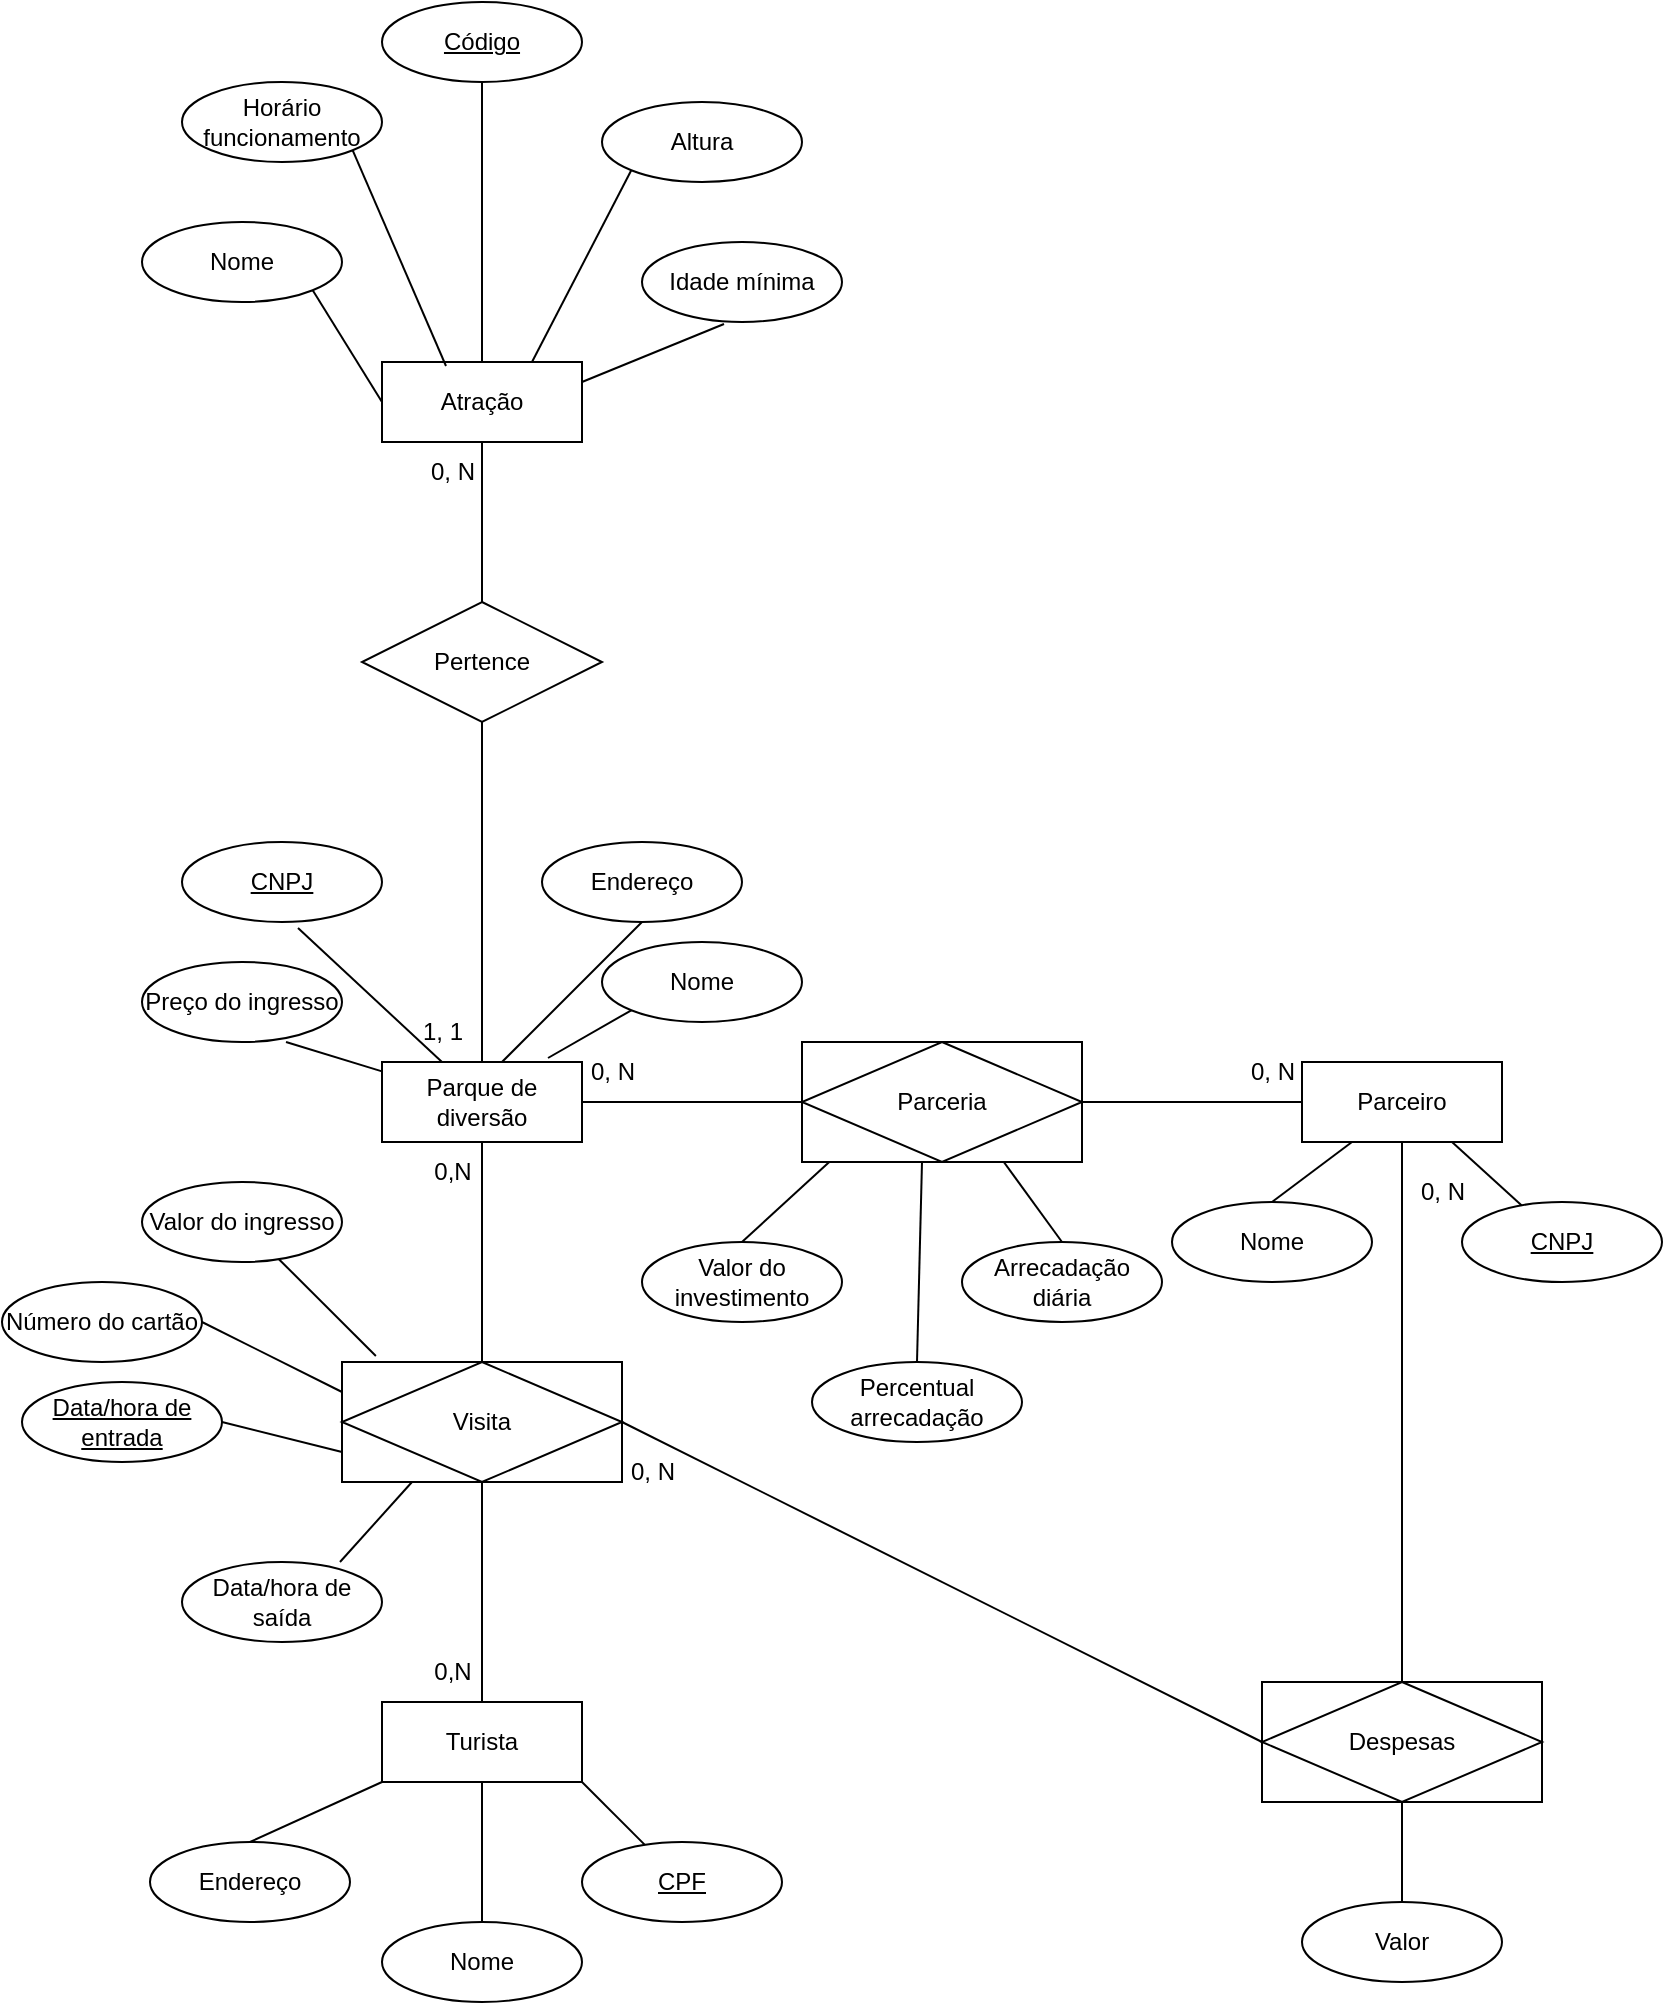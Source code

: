 <mxfile version="20.5.1" type="github">
  <diagram id="ZYkeduv5X5LQzHFZs05k" name="Página-1">
    <mxGraphModel dx="1102" dy="1751" grid="1" gridSize="10" guides="1" tooltips="1" connect="1" arrows="1" fold="1" page="1" pageScale="1" pageWidth="827" pageHeight="1169" math="0" shadow="0">
      <root>
        <mxCell id="0" />
        <mxCell id="1" parent="0" />
        <mxCell id="TOGXgayF-nrnIG1DAqdI-1" value="Parque de diversão" style="whiteSpace=wrap;html=1;align=center;" vertex="1" parent="1">
          <mxGeometry x="350" y="210" width="100" height="40" as="geometry" />
        </mxCell>
        <mxCell id="TOGXgayF-nrnIG1DAqdI-2" value="Nome" style="ellipse;whiteSpace=wrap;html=1;align=center;" vertex="1" parent="1">
          <mxGeometry x="460" y="150" width="100" height="40" as="geometry" />
        </mxCell>
        <mxCell id="TOGXgayF-nrnIG1DAqdI-3" value="Preço do ingresso" style="ellipse;whiteSpace=wrap;html=1;align=center;" vertex="1" parent="1">
          <mxGeometry x="230" y="160" width="100" height="40" as="geometry" />
        </mxCell>
        <mxCell id="TOGXgayF-nrnIG1DAqdI-4" value="Endereço" style="ellipse;whiteSpace=wrap;html=1;align=center;" vertex="1" parent="1">
          <mxGeometry x="430" y="100" width="100" height="40" as="geometry" />
        </mxCell>
        <mxCell id="TOGXgayF-nrnIG1DAqdI-5" value="" style="endArrow=none;html=1;rounded=0;exitX=0.5;exitY=1;exitDx=0;exitDy=0;entryX=0.6;entryY=0;entryDx=0;entryDy=0;entryPerimeter=0;" edge="1" parent="1" source="TOGXgayF-nrnIG1DAqdI-4" target="TOGXgayF-nrnIG1DAqdI-1">
          <mxGeometry relative="1" as="geometry">
            <mxPoint x="330" y="290" as="sourcePoint" />
            <mxPoint x="490" y="290" as="targetPoint" />
          </mxGeometry>
        </mxCell>
        <mxCell id="TOGXgayF-nrnIG1DAqdI-6" value="" style="endArrow=none;html=1;rounded=0;exitX=0.72;exitY=1;exitDx=0;exitDy=0;exitPerimeter=0;" edge="1" parent="1" source="TOGXgayF-nrnIG1DAqdI-3" target="TOGXgayF-nrnIG1DAqdI-1">
          <mxGeometry relative="1" as="geometry">
            <mxPoint x="330" y="290" as="sourcePoint" />
            <mxPoint x="490" y="290" as="targetPoint" />
          </mxGeometry>
        </mxCell>
        <mxCell id="TOGXgayF-nrnIG1DAqdI-7" value="" style="endArrow=none;html=1;rounded=0;exitX=0;exitY=1;exitDx=0;exitDy=0;entryX=0.83;entryY=-0.05;entryDx=0;entryDy=0;entryPerimeter=0;" edge="1" parent="1" source="TOGXgayF-nrnIG1DAqdI-2" target="TOGXgayF-nrnIG1DAqdI-1">
          <mxGeometry relative="1" as="geometry">
            <mxPoint x="420" y="170" as="sourcePoint" />
            <mxPoint x="390.571" y="220" as="targetPoint" />
          </mxGeometry>
        </mxCell>
        <mxCell id="TOGXgayF-nrnIG1DAqdI-9" value="" style="endArrow=none;html=1;rounded=0;exitX=1;exitY=0.5;exitDx=0;exitDy=0;entryX=0;entryY=0.5;entryDx=0;entryDy=0;" edge="1" parent="1" source="TOGXgayF-nrnIG1DAqdI-1" target="TOGXgayF-nrnIG1DAqdI-33">
          <mxGeometry relative="1" as="geometry">
            <mxPoint x="330" y="300" as="sourcePoint" />
            <mxPoint x="550" y="230" as="targetPoint" />
          </mxGeometry>
        </mxCell>
        <mxCell id="TOGXgayF-nrnIG1DAqdI-12" value="Parceiro" style="whiteSpace=wrap;html=1;align=center;" vertex="1" parent="1">
          <mxGeometry x="810" y="210" width="100" height="40" as="geometry" />
        </mxCell>
        <mxCell id="TOGXgayF-nrnIG1DAqdI-13" value="" style="endArrow=none;html=1;rounded=0;exitX=1;exitY=0.5;exitDx=0;exitDy=0;entryX=0;entryY=0.5;entryDx=0;entryDy=0;" edge="1" parent="1" source="TOGXgayF-nrnIG1DAqdI-33" target="TOGXgayF-nrnIG1DAqdI-12">
          <mxGeometry relative="1" as="geometry">
            <mxPoint x="680" y="230" as="sourcePoint" />
            <mxPoint x="700" y="230" as="targetPoint" />
          </mxGeometry>
        </mxCell>
        <mxCell id="TOGXgayF-nrnIG1DAqdI-16" value="0, N" style="text;html=1;align=center;verticalAlign=middle;resizable=0;points=[];autosize=1;strokeColor=none;fillColor=none;" vertex="1" parent="1">
          <mxGeometry x="770" y="200" width="50" height="30" as="geometry" />
        </mxCell>
        <mxCell id="TOGXgayF-nrnIG1DAqdI-17" value="0, N" style="text;html=1;align=center;verticalAlign=middle;resizable=0;points=[];autosize=1;strokeColor=none;fillColor=none;" vertex="1" parent="1">
          <mxGeometry x="440" y="200" width="50" height="30" as="geometry" />
        </mxCell>
        <mxCell id="TOGXgayF-nrnIG1DAqdI-18" value="Nome" style="ellipse;whiteSpace=wrap;html=1;align=center;" vertex="1" parent="1">
          <mxGeometry x="745" y="280" width="100" height="40" as="geometry" />
        </mxCell>
        <mxCell id="TOGXgayF-nrnIG1DAqdI-20" value="CNPJ" style="ellipse;whiteSpace=wrap;html=1;align=center;fontStyle=4;" vertex="1" parent="1">
          <mxGeometry x="890" y="280" width="100" height="40" as="geometry" />
        </mxCell>
        <mxCell id="TOGXgayF-nrnIG1DAqdI-21" value="" style="endArrow=none;html=1;rounded=0;exitX=0.5;exitY=0;exitDx=0;exitDy=0;entryX=0.25;entryY=1;entryDx=0;entryDy=0;" edge="1" parent="1" source="TOGXgayF-nrnIG1DAqdI-18" target="TOGXgayF-nrnIG1DAqdI-12">
          <mxGeometry relative="1" as="geometry">
            <mxPoint x="700" y="270" as="sourcePoint" />
            <mxPoint x="860" y="270" as="targetPoint" />
          </mxGeometry>
        </mxCell>
        <mxCell id="TOGXgayF-nrnIG1DAqdI-22" value="" style="endArrow=none;html=1;rounded=0;entryX=0.75;entryY=1;entryDx=0;entryDy=0;" edge="1" parent="1" source="TOGXgayF-nrnIG1DAqdI-20" target="TOGXgayF-nrnIG1DAqdI-12">
          <mxGeometry relative="1" as="geometry">
            <mxPoint x="710" y="290" as="sourcePoint" />
            <mxPoint x="745" y="260" as="targetPoint" />
          </mxGeometry>
        </mxCell>
        <mxCell id="TOGXgayF-nrnIG1DAqdI-23" value="Valor do investimento" style="ellipse;whiteSpace=wrap;html=1;align=center;" vertex="1" parent="1">
          <mxGeometry x="480" y="300" width="100" height="40" as="geometry" />
        </mxCell>
        <mxCell id="TOGXgayF-nrnIG1DAqdI-24" value="Percentual arrecadação" style="ellipse;whiteSpace=wrap;html=1;align=center;" vertex="1" parent="1">
          <mxGeometry x="565" y="360" width="105" height="40" as="geometry" />
        </mxCell>
        <mxCell id="TOGXgayF-nrnIG1DAqdI-25" value="Arrecadação diária" style="ellipse;whiteSpace=wrap;html=1;align=center;" vertex="1" parent="1">
          <mxGeometry x="640" y="300" width="100" height="40" as="geometry" />
        </mxCell>
        <mxCell id="TOGXgayF-nrnIG1DAqdI-26" value="" style="endArrow=none;html=1;rounded=0;exitX=0.5;exitY=0;exitDx=0;exitDy=0;entryX=0.5;entryY=1;entryDx=0;entryDy=0;" edge="1" parent="1" source="TOGXgayF-nrnIG1DAqdI-24">
          <mxGeometry relative="1" as="geometry">
            <mxPoint x="650" y="370" as="sourcePoint" />
            <mxPoint x="620" y="260" as="targetPoint" />
          </mxGeometry>
        </mxCell>
        <mxCell id="TOGXgayF-nrnIG1DAqdI-27" value="" style="endArrow=none;html=1;rounded=0;exitX=0;exitY=1;exitDx=0;exitDy=0;entryX=0.5;entryY=0;entryDx=0;entryDy=0;" edge="1" parent="1" target="TOGXgayF-nrnIG1DAqdI-23">
          <mxGeometry relative="1" as="geometry">
            <mxPoint x="590" y="245" as="sourcePoint" />
            <mxPoint x="630" y="270" as="targetPoint" />
          </mxGeometry>
        </mxCell>
        <mxCell id="TOGXgayF-nrnIG1DAqdI-28" value="" style="endArrow=none;html=1;rounded=0;exitX=1;exitY=1;exitDx=0;exitDy=0;entryX=0.5;entryY=0;entryDx=0;entryDy=0;" edge="1" parent="1" target="TOGXgayF-nrnIG1DAqdI-25">
          <mxGeometry relative="1" as="geometry">
            <mxPoint x="650" y="245" as="sourcePoint" />
            <mxPoint x="610" y="315" as="targetPoint" />
          </mxGeometry>
        </mxCell>
        <mxCell id="TOGXgayF-nrnIG1DAqdI-30" value="" style="endArrow=none;html=1;rounded=0;exitX=0.5;exitY=1;exitDx=0;exitDy=0;entryX=0.5;entryY=0;entryDx=0;entryDy=0;entryPerimeter=0;" edge="1" parent="1" source="TOGXgayF-nrnIG1DAqdI-1" target="TOGXgayF-nrnIG1DAqdI-36">
          <mxGeometry relative="1" as="geometry">
            <mxPoint x="340" y="370" as="sourcePoint" />
            <mxPoint x="400" y="360" as="targetPoint" />
          </mxGeometry>
        </mxCell>
        <mxCell id="TOGXgayF-nrnIG1DAqdI-31" value="Turista" style="whiteSpace=wrap;html=1;align=center;" vertex="1" parent="1">
          <mxGeometry x="350" y="530" width="100" height="40" as="geometry" />
        </mxCell>
        <mxCell id="TOGXgayF-nrnIG1DAqdI-32" value="" style="endArrow=none;html=1;rounded=0;exitX=0.5;exitY=1;exitDx=0;exitDy=0;entryX=0.5;entryY=0;entryDx=0;entryDy=0;" edge="1" parent="1" source="TOGXgayF-nrnIG1DAqdI-36" target="TOGXgayF-nrnIG1DAqdI-31">
          <mxGeometry relative="1" as="geometry">
            <mxPoint x="400" y="420" as="sourcePoint" />
            <mxPoint x="540" y="370" as="targetPoint" />
          </mxGeometry>
        </mxCell>
        <mxCell id="TOGXgayF-nrnIG1DAqdI-33" value="Parceria" style="shape=associativeEntity;whiteSpace=wrap;html=1;align=center;" vertex="1" parent="1">
          <mxGeometry x="560" y="200" width="140" height="60" as="geometry" />
        </mxCell>
        <mxCell id="TOGXgayF-nrnIG1DAqdI-35" value="0,N" style="text;html=1;align=center;verticalAlign=middle;resizable=0;points=[];autosize=1;strokeColor=none;fillColor=none;" vertex="1" parent="1">
          <mxGeometry x="365" y="500" width="40" height="30" as="geometry" />
        </mxCell>
        <mxCell id="TOGXgayF-nrnIG1DAqdI-36" value="Visita" style="shape=associativeEntity;whiteSpace=wrap;html=1;align=center;" vertex="1" parent="1">
          <mxGeometry x="330" y="360" width="140" height="60" as="geometry" />
        </mxCell>
        <mxCell id="TOGXgayF-nrnIG1DAqdI-37" value="0,N" style="text;html=1;align=center;verticalAlign=middle;resizable=0;points=[];autosize=1;strokeColor=none;fillColor=none;" vertex="1" parent="1">
          <mxGeometry x="365" y="250" width="40" height="30" as="geometry" />
        </mxCell>
        <mxCell id="TOGXgayF-nrnIG1DAqdI-38" value="CNPJ" style="ellipse;whiteSpace=wrap;html=1;align=center;fontStyle=4;" vertex="1" parent="1">
          <mxGeometry x="250" y="100" width="100" height="40" as="geometry" />
        </mxCell>
        <mxCell id="TOGXgayF-nrnIG1DAqdI-39" value="" style="endArrow=none;html=1;rounded=0;exitX=0.58;exitY=1.075;exitDx=0;exitDy=0;exitPerimeter=0;" edge="1" parent="1" source="TOGXgayF-nrnIG1DAqdI-38">
          <mxGeometry relative="1" as="geometry">
            <mxPoint x="460" y="110" as="sourcePoint" />
            <mxPoint x="380" y="210" as="targetPoint" />
          </mxGeometry>
        </mxCell>
        <mxCell id="TOGXgayF-nrnIG1DAqdI-40" value="CPF" style="ellipse;whiteSpace=wrap;html=1;align=center;fontStyle=4;" vertex="1" parent="1">
          <mxGeometry x="450" y="600" width="100" height="40" as="geometry" />
        </mxCell>
        <mxCell id="TOGXgayF-nrnIG1DAqdI-41" value="Nome" style="ellipse;whiteSpace=wrap;html=1;align=center;" vertex="1" parent="1">
          <mxGeometry x="350" y="640" width="100" height="40" as="geometry" />
        </mxCell>
        <mxCell id="TOGXgayF-nrnIG1DAqdI-42" value="Endereço" style="ellipse;whiteSpace=wrap;html=1;align=center;" vertex="1" parent="1">
          <mxGeometry x="234" y="600" width="100" height="40" as="geometry" />
        </mxCell>
        <mxCell id="TOGXgayF-nrnIG1DAqdI-43" value="" style="endArrow=none;html=1;rounded=0;exitX=0.5;exitY=0;exitDx=0;exitDy=0;entryX=0;entryY=1;entryDx=0;entryDy=0;" edge="1" parent="1" source="TOGXgayF-nrnIG1DAqdI-42" target="TOGXgayF-nrnIG1DAqdI-31">
          <mxGeometry relative="1" as="geometry">
            <mxPoint x="340" y="490" as="sourcePoint" />
            <mxPoint x="500" y="490" as="targetPoint" />
          </mxGeometry>
        </mxCell>
        <mxCell id="TOGXgayF-nrnIG1DAqdI-44" value="" style="endArrow=none;html=1;rounded=0;exitX=0.5;exitY=0;exitDx=0;exitDy=0;entryX=0.5;entryY=1;entryDx=0;entryDy=0;" edge="1" parent="1" source="TOGXgayF-nrnIG1DAqdI-41" target="TOGXgayF-nrnIG1DAqdI-31">
          <mxGeometry relative="1" as="geometry">
            <mxPoint x="294" y="610" as="sourcePoint" />
            <mxPoint x="360" y="580" as="targetPoint" />
          </mxGeometry>
        </mxCell>
        <mxCell id="TOGXgayF-nrnIG1DAqdI-45" value="" style="endArrow=none;html=1;rounded=0;entryX=1;entryY=1;entryDx=0;entryDy=0;" edge="1" parent="1" source="TOGXgayF-nrnIG1DAqdI-40" target="TOGXgayF-nrnIG1DAqdI-31">
          <mxGeometry relative="1" as="geometry">
            <mxPoint x="410" y="650" as="sourcePoint" />
            <mxPoint x="410" y="580" as="targetPoint" />
          </mxGeometry>
        </mxCell>
        <mxCell id="TOGXgayF-nrnIG1DAqdI-47" value="Data/hora de saída" style="ellipse;whiteSpace=wrap;html=1;align=center;" vertex="1" parent="1">
          <mxGeometry x="250" y="460" width="100" height="40" as="geometry" />
        </mxCell>
        <mxCell id="TOGXgayF-nrnIG1DAqdI-49" value="" style="endArrow=none;html=1;rounded=0;entryX=0.25;entryY=1;entryDx=0;entryDy=0;exitX=0.79;exitY=0;exitDx=0;exitDy=0;exitPerimeter=0;" edge="1" parent="1" source="TOGXgayF-nrnIG1DAqdI-47" target="TOGXgayF-nrnIG1DAqdI-36">
          <mxGeometry relative="1" as="geometry">
            <mxPoint x="284" y="445" as="sourcePoint" />
            <mxPoint x="360" y="430" as="targetPoint" />
          </mxGeometry>
        </mxCell>
        <mxCell id="TOGXgayF-nrnIG1DAqdI-50" value="" style="endArrow=none;html=1;rounded=0;entryX=0;entryY=0.75;entryDx=0;entryDy=0;exitX=1;exitY=0.5;exitDx=0;exitDy=0;exitPerimeter=0;" edge="1" parent="1" source="TOGXgayF-nrnIG1DAqdI-86" target="TOGXgayF-nrnIG1DAqdI-36">
          <mxGeometry relative="1" as="geometry">
            <mxPoint x="270" y="390" as="sourcePoint" />
            <mxPoint x="330" y="358" as="targetPoint" />
          </mxGeometry>
        </mxCell>
        <mxCell id="TOGXgayF-nrnIG1DAqdI-51" value="Número do cartão" style="ellipse;whiteSpace=wrap;html=1;align=center;" vertex="1" parent="1">
          <mxGeometry x="160" y="320" width="100" height="40" as="geometry" />
        </mxCell>
        <mxCell id="TOGXgayF-nrnIG1DAqdI-52" value="Valor do ingresso" style="ellipse;whiteSpace=wrap;html=1;align=center;" vertex="1" parent="1">
          <mxGeometry x="230" y="270" width="100" height="40" as="geometry" />
        </mxCell>
        <mxCell id="TOGXgayF-nrnIG1DAqdI-53" value="" style="endArrow=none;html=1;rounded=0;exitX=1;exitY=0.5;exitDx=0;exitDy=0;entryX=0;entryY=0.25;entryDx=0;entryDy=0;" edge="1" parent="1" source="TOGXgayF-nrnIG1DAqdI-51" target="TOGXgayF-nrnIG1DAqdI-36">
          <mxGeometry relative="1" as="geometry">
            <mxPoint x="280" y="410" as="sourcePoint" />
            <mxPoint x="340" y="415" as="targetPoint" />
          </mxGeometry>
        </mxCell>
        <mxCell id="TOGXgayF-nrnIG1DAqdI-54" value="" style="endArrow=none;html=1;rounded=0;entryX=0.121;entryY=-0.05;entryDx=0;entryDy=0;entryPerimeter=0;" edge="1" parent="1" source="TOGXgayF-nrnIG1DAqdI-52" target="TOGXgayF-nrnIG1DAqdI-36">
          <mxGeometry relative="1" as="geometry">
            <mxPoint x="270" y="350" as="sourcePoint" />
            <mxPoint x="340" y="385" as="targetPoint" />
          </mxGeometry>
        </mxCell>
        <mxCell id="TOGXgayF-nrnIG1DAqdI-56" value="Despesas" style="shape=associativeEntity;whiteSpace=wrap;html=1;align=center;" vertex="1" parent="1">
          <mxGeometry x="790" y="520" width="140" height="60" as="geometry" />
        </mxCell>
        <mxCell id="TOGXgayF-nrnIG1DAqdI-58" value="" style="endArrow=none;html=1;rounded=0;exitX=0.5;exitY=1;exitDx=0;exitDy=0;entryX=0.5;entryY=0;entryDx=0;entryDy=0;" edge="1" parent="1" source="TOGXgayF-nrnIG1DAqdI-12" target="TOGXgayF-nrnIG1DAqdI-56">
          <mxGeometry relative="1" as="geometry">
            <mxPoint x="670" y="480" as="sourcePoint" />
            <mxPoint x="830" y="480" as="targetPoint" />
          </mxGeometry>
        </mxCell>
        <mxCell id="TOGXgayF-nrnIG1DAqdI-59" value="Valor" style="ellipse;whiteSpace=wrap;html=1;align=center;" vertex="1" parent="1">
          <mxGeometry x="810" y="630" width="100" height="40" as="geometry" />
        </mxCell>
        <mxCell id="TOGXgayF-nrnIG1DAqdI-60" value="" style="endArrow=none;html=1;rounded=0;exitX=0.5;exitY=1;exitDx=0;exitDy=0;entryX=0.5;entryY=0;entryDx=0;entryDy=0;" edge="1" parent="1" source="TOGXgayF-nrnIG1DAqdI-56" target="TOGXgayF-nrnIG1DAqdI-59">
          <mxGeometry relative="1" as="geometry">
            <mxPoint x="670" y="490" as="sourcePoint" />
            <mxPoint x="830" y="490" as="targetPoint" />
          </mxGeometry>
        </mxCell>
        <mxCell id="TOGXgayF-nrnIG1DAqdI-62" value="0, N" style="text;html=1;align=center;verticalAlign=middle;resizable=0;points=[];autosize=1;strokeColor=none;fillColor=none;" vertex="1" parent="1">
          <mxGeometry x="855" y="260" width="50" height="30" as="geometry" />
        </mxCell>
        <mxCell id="TOGXgayF-nrnIG1DAqdI-63" value="0, N" style="text;html=1;align=center;verticalAlign=middle;resizable=0;points=[];autosize=1;strokeColor=none;fillColor=none;" vertex="1" parent="1">
          <mxGeometry x="460" y="400" width="50" height="30" as="geometry" />
        </mxCell>
        <mxCell id="TOGXgayF-nrnIG1DAqdI-65" value="Pertence" style="shape=rhombus;perimeter=rhombusPerimeter;whiteSpace=wrap;html=1;align=center;" vertex="1" parent="1">
          <mxGeometry x="340" y="-20" width="120" height="60" as="geometry" />
        </mxCell>
        <mxCell id="TOGXgayF-nrnIG1DAqdI-66" value="" style="endArrow=none;html=1;rounded=0;entryX=0.5;entryY=1;entryDx=0;entryDy=0;startArrow=none;exitX=1;exitY=1;exitDx=0;exitDy=0;exitPerimeter=0;" edge="1" parent="1" source="TOGXgayF-nrnIG1DAqdI-82" target="TOGXgayF-nrnIG1DAqdI-65">
          <mxGeometry relative="1" as="geometry">
            <mxPoint x="400" y="220" as="sourcePoint" />
            <mxPoint x="700" y="190" as="targetPoint" />
          </mxGeometry>
        </mxCell>
        <mxCell id="TOGXgayF-nrnIG1DAqdI-67" value="Atração" style="whiteSpace=wrap;html=1;align=center;" vertex="1" parent="1">
          <mxGeometry x="350" y="-140" width="100" height="40" as="geometry" />
        </mxCell>
        <mxCell id="TOGXgayF-nrnIG1DAqdI-69" value="" style="endArrow=none;html=1;rounded=0;exitX=0.5;exitY=0;exitDx=0;exitDy=0;entryX=0.5;entryY=1;entryDx=0;entryDy=0;" edge="1" parent="1" source="TOGXgayF-nrnIG1DAqdI-65" target="TOGXgayF-nrnIG1DAqdI-67">
          <mxGeometry relative="1" as="geometry">
            <mxPoint x="540" y="-10" as="sourcePoint" />
            <mxPoint x="700" y="-10" as="targetPoint" />
          </mxGeometry>
        </mxCell>
        <mxCell id="TOGXgayF-nrnIG1DAqdI-70" value="Nome" style="ellipse;whiteSpace=wrap;html=1;align=center;" vertex="1" parent="1">
          <mxGeometry x="230" y="-210" width="100" height="40" as="geometry" />
        </mxCell>
        <mxCell id="TOGXgayF-nrnIG1DAqdI-71" value="Horário funcionamento" style="ellipse;whiteSpace=wrap;html=1;align=center;" vertex="1" parent="1">
          <mxGeometry x="250" y="-280" width="100" height="40" as="geometry" />
        </mxCell>
        <mxCell id="TOGXgayF-nrnIG1DAqdI-72" value="Altura" style="ellipse;whiteSpace=wrap;html=1;align=center;" vertex="1" parent="1">
          <mxGeometry x="460" y="-270" width="100" height="40" as="geometry" />
        </mxCell>
        <mxCell id="TOGXgayF-nrnIG1DAqdI-73" value="Idade mínima" style="ellipse;whiteSpace=wrap;html=1;align=center;" vertex="1" parent="1">
          <mxGeometry x="480" y="-200" width="100" height="40" as="geometry" />
        </mxCell>
        <mxCell id="TOGXgayF-nrnIG1DAqdI-75" value="" style="endArrow=none;html=1;rounded=0;exitX=1;exitY=1;exitDx=0;exitDy=0;entryX=0;entryY=0.5;entryDx=0;entryDy=0;" edge="1" parent="1" source="TOGXgayF-nrnIG1DAqdI-70" target="TOGXgayF-nrnIG1DAqdI-67">
          <mxGeometry relative="1" as="geometry">
            <mxPoint x="540" y="-110" as="sourcePoint" />
            <mxPoint x="700" y="-110" as="targetPoint" />
          </mxGeometry>
        </mxCell>
        <mxCell id="TOGXgayF-nrnIG1DAqdI-76" value="" style="endArrow=none;html=1;rounded=0;entryX=1;entryY=0.25;entryDx=0;entryDy=0;exitX=0.41;exitY=1.025;exitDx=0;exitDy=0;exitPerimeter=0;" edge="1" parent="1" source="TOGXgayF-nrnIG1DAqdI-73" target="TOGXgayF-nrnIG1DAqdI-67">
          <mxGeometry relative="1" as="geometry">
            <mxPoint x="500" y="-150" as="sourcePoint" />
            <mxPoint x="360" y="-110" as="targetPoint" />
          </mxGeometry>
        </mxCell>
        <mxCell id="TOGXgayF-nrnIG1DAqdI-77" value="Código" style="ellipse;whiteSpace=wrap;html=1;align=center;fontStyle=4;" vertex="1" parent="1">
          <mxGeometry x="350" y="-320" width="100" height="40" as="geometry" />
        </mxCell>
        <mxCell id="TOGXgayF-nrnIG1DAqdI-78" value="" style="endArrow=none;html=1;rounded=0;exitX=0.5;exitY=1;exitDx=0;exitDy=0;" edge="1" parent="1" source="TOGXgayF-nrnIG1DAqdI-77" target="TOGXgayF-nrnIG1DAqdI-67">
          <mxGeometry relative="1" as="geometry">
            <mxPoint x="540" y="-110" as="sourcePoint" />
            <mxPoint x="700" y="-110" as="targetPoint" />
          </mxGeometry>
        </mxCell>
        <mxCell id="TOGXgayF-nrnIG1DAqdI-79" value="" style="endArrow=none;html=1;rounded=0;exitX=0;exitY=1;exitDx=0;exitDy=0;entryX=0.75;entryY=0;entryDx=0;entryDy=0;" edge="1" parent="1" source="TOGXgayF-nrnIG1DAqdI-72" target="TOGXgayF-nrnIG1DAqdI-67">
          <mxGeometry relative="1" as="geometry">
            <mxPoint x="540" y="-110" as="sourcePoint" />
            <mxPoint x="700" y="-110" as="targetPoint" />
          </mxGeometry>
        </mxCell>
        <mxCell id="TOGXgayF-nrnIG1DAqdI-80" value="" style="endArrow=none;html=1;rounded=0;exitX=1;exitY=1;exitDx=0;exitDy=0;entryX=0.32;entryY=0.05;entryDx=0;entryDy=0;entryPerimeter=0;" edge="1" parent="1" source="TOGXgayF-nrnIG1DAqdI-71" target="TOGXgayF-nrnIG1DAqdI-67">
          <mxGeometry relative="1" as="geometry">
            <mxPoint x="540" y="-110" as="sourcePoint" />
            <mxPoint x="700" y="-110" as="targetPoint" />
          </mxGeometry>
        </mxCell>
        <mxCell id="TOGXgayF-nrnIG1DAqdI-81" value="0, N" style="text;html=1;align=center;verticalAlign=middle;resizable=0;points=[];autosize=1;strokeColor=none;fillColor=none;" vertex="1" parent="1">
          <mxGeometry x="360" y="-100" width="50" height="30" as="geometry" />
        </mxCell>
        <mxCell id="TOGXgayF-nrnIG1DAqdI-82" value="1, 1" style="text;html=1;align=center;verticalAlign=middle;resizable=0;points=[];autosize=1;strokeColor=none;fillColor=none;" vertex="1" parent="1">
          <mxGeometry x="360" y="180" width="40" height="30" as="geometry" />
        </mxCell>
        <mxCell id="TOGXgayF-nrnIG1DAqdI-83" value="" style="endArrow=none;html=1;rounded=0;exitX=0.5;exitY=0;exitDx=0;exitDy=0;entryX=0.5;entryY=1;entryDx=0;entryDy=0;" edge="1" parent="1" source="TOGXgayF-nrnIG1DAqdI-1" target="TOGXgayF-nrnIG1DAqdI-82">
          <mxGeometry relative="1" as="geometry">
            <mxPoint x="400" y="210" as="sourcePoint" />
            <mxPoint x="400" y="40" as="targetPoint" />
          </mxGeometry>
        </mxCell>
        <mxCell id="TOGXgayF-nrnIG1DAqdI-85" value="" style="endArrow=none;html=1;rounded=0;exitX=1;exitY=0.5;exitDx=0;exitDy=0;entryX=0;entryY=0.5;entryDx=0;entryDy=0;" edge="1" parent="1" source="TOGXgayF-nrnIG1DAqdI-36" target="TOGXgayF-nrnIG1DAqdI-56">
          <mxGeometry relative="1" as="geometry">
            <mxPoint x="540" y="480" as="sourcePoint" />
            <mxPoint x="700" y="480" as="targetPoint" />
          </mxGeometry>
        </mxCell>
        <mxCell id="TOGXgayF-nrnIG1DAqdI-86" value="Data/hora de entrada" style="ellipse;whiteSpace=wrap;html=1;align=center;fontStyle=4;" vertex="1" parent="1">
          <mxGeometry x="170" y="370" width="100" height="40" as="geometry" />
        </mxCell>
      </root>
    </mxGraphModel>
  </diagram>
</mxfile>
